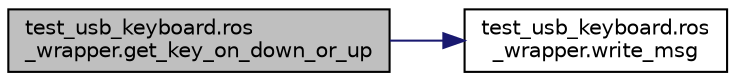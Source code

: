 digraph "test_usb_keyboard.ros_wrapper.get_key_on_down_or_up"
{
 // LATEX_PDF_SIZE
  edge [fontname="Helvetica",fontsize="10",labelfontname="Helvetica",labelfontsize="10"];
  node [fontname="Helvetica",fontsize="10",shape=record];
  rankdir="LR";
  Node1 [label="test_usb_keyboard.ros\l_wrapper.get_key_on_down_or_up",height=0.2,width=0.4,color="black", fillcolor="grey75", style="filled", fontcolor="black",tooltip=" "];
  Node1 -> Node2 [color="midnightblue",fontsize="10",style="solid",fontname="Helvetica"];
  Node2 [label="test_usb_keyboard.ros\l_wrapper.write_msg",height=0.2,width=0.4,color="black", fillcolor="white", style="filled",URL="$classtest__usb__keyboard_1_1ros__wrapper.html#a6cd94e263a3c80de614c12b689ad45fb",tooltip=" "];
}

